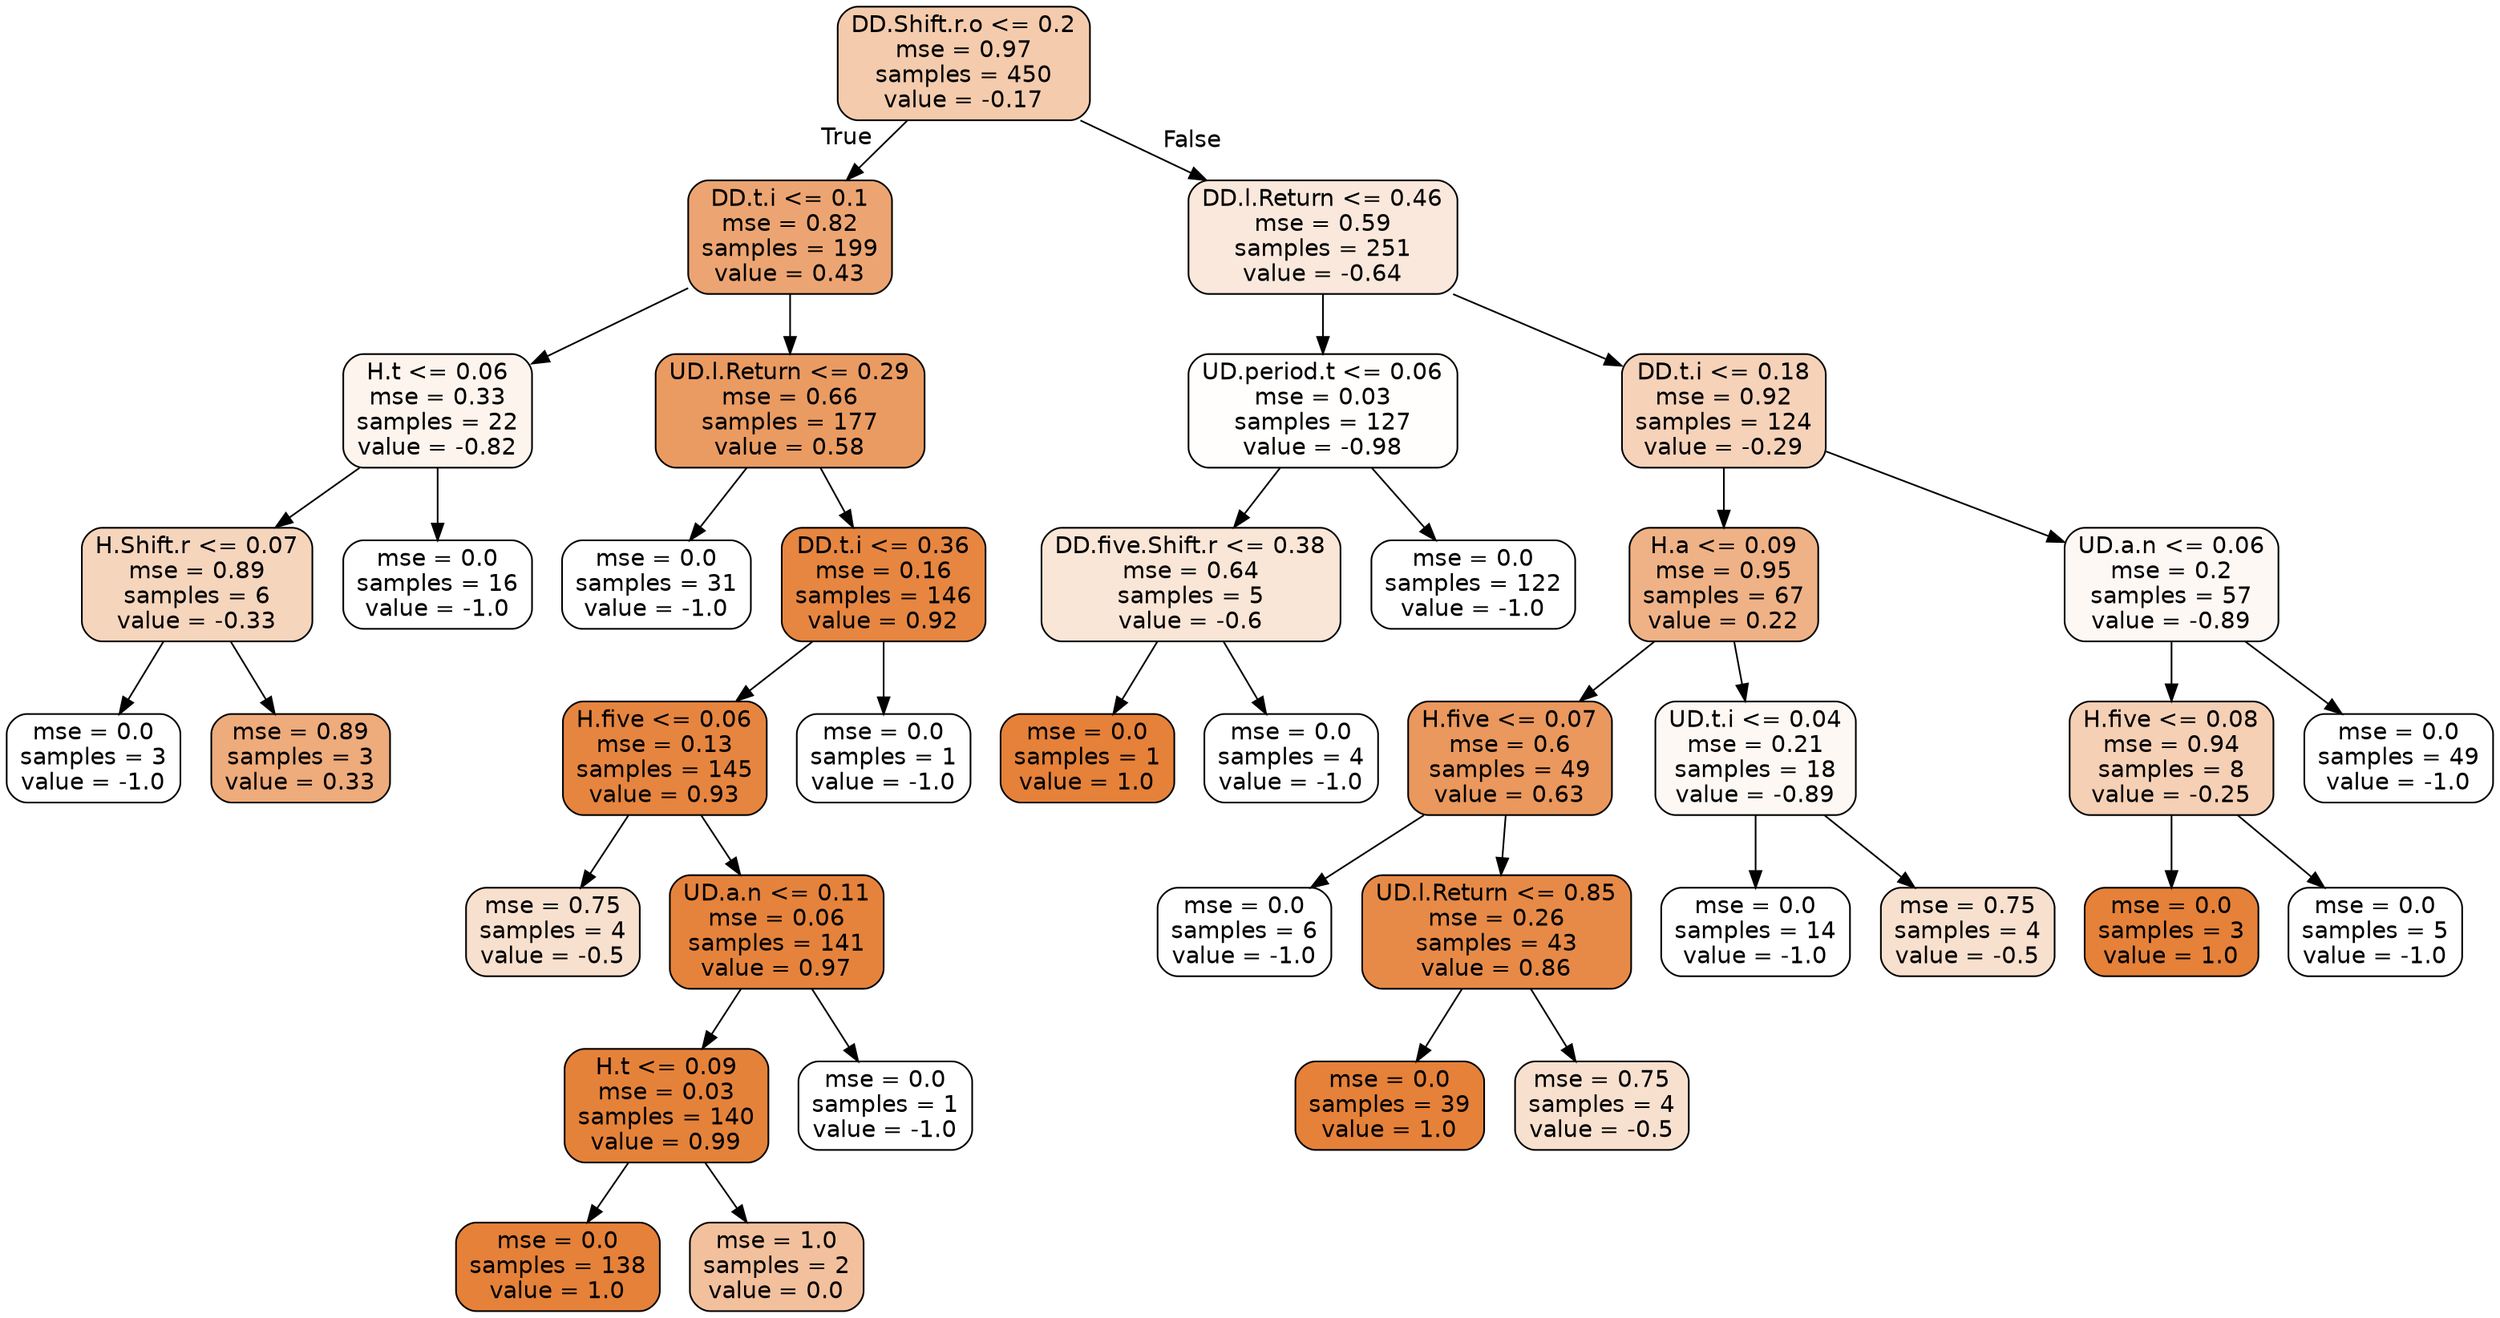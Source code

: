 digraph Tree {
node [shape=box, style="filled, rounded", color="black", fontname=helvetica] ;
edge [fontname=helvetica] ;
0 [label="DD.Shift.r.o <= 0.2\nmse = 0.97\nsamples = 450\nvalue = -0.17", fillcolor="#f4cbad"] ;
1 [label="DD.t.i <= 0.1\nmse = 0.82\nsamples = 199\nvalue = 0.43", fillcolor="#eca572"] ;
0 -> 1 [labeldistance=2.5, labelangle=45, headlabel="True"] ;
2 [label="H.t <= 0.06\nmse = 0.33\nsamples = 22\nvalue = -0.82", fillcolor="#fdf4ed"] ;
1 -> 2 ;
3 [label="H.Shift.r <= 0.07\nmse = 0.89\nsamples = 6\nvalue = -0.33", fillcolor="#f6d5bd"] ;
2 -> 3 ;
4 [label="mse = 0.0\nsamples = 3\nvalue = -1.0", fillcolor="#ffffff"] ;
3 -> 4 ;
5 [label="mse = 0.89\nsamples = 3\nvalue = 0.33", fillcolor="#eeab7b"] ;
3 -> 5 ;
6 [label="mse = 0.0\nsamples = 16\nvalue = -1.0", fillcolor="#ffffff"] ;
2 -> 6 ;
7 [label="UD.l.Return <= 0.29\nmse = 0.66\nsamples = 177\nvalue = 0.58", fillcolor="#ea9b62"] ;
1 -> 7 ;
8 [label="mse = 0.0\nsamples = 31\nvalue = -1.0", fillcolor="#ffffff"] ;
7 -> 8 ;
9 [label="DD.t.i <= 0.36\nmse = 0.16\nsamples = 146\nvalue = 0.92", fillcolor="#e68641"] ;
7 -> 9 ;
10 [label="H.five <= 0.06\nmse = 0.13\nsamples = 145\nvalue = 0.93", fillcolor="#e68540"] ;
9 -> 10 ;
11 [label="mse = 0.75\nsamples = 4\nvalue = -0.5", fillcolor="#f8e0ce"] ;
10 -> 11 ;
12 [label="UD.a.n <= 0.11\nmse = 0.06\nsamples = 141\nvalue = 0.97", fillcolor="#e5833c"] ;
10 -> 12 ;
13 [label="H.t <= 0.09\nmse = 0.03\nsamples = 140\nvalue = 0.99", fillcolor="#e5823a"] ;
12 -> 13 ;
14 [label="mse = 0.0\nsamples = 138\nvalue = 1.0", fillcolor="#e58139"] ;
13 -> 14 ;
15 [label="mse = 1.0\nsamples = 2\nvalue = 0.0", fillcolor="#f2c09c"] ;
13 -> 15 ;
16 [label="mse = 0.0\nsamples = 1\nvalue = -1.0", fillcolor="#ffffff"] ;
12 -> 16 ;
17 [label="mse = 0.0\nsamples = 1\nvalue = -1.0", fillcolor="#ffffff"] ;
9 -> 17 ;
18 [label="DD.l.Return <= 0.46\nmse = 0.59\nsamples = 251\nvalue = -0.64", fillcolor="#fae8dc"] ;
0 -> 18 [labeldistance=2.5, labelangle=-45, headlabel="False"] ;
19 [label="UD.period.t <= 0.06\nmse = 0.03\nsamples = 127\nvalue = -0.98", fillcolor="#fffefd"] ;
18 -> 19 ;
20 [label="DD.five.Shift.r <= 0.38\nmse = 0.64\nsamples = 5\nvalue = -0.6", fillcolor="#fae6d7"] ;
19 -> 20 ;
21 [label="mse = 0.0\nsamples = 1\nvalue = 1.0", fillcolor="#e58139"] ;
20 -> 21 ;
22 [label="mse = 0.0\nsamples = 4\nvalue = -1.0", fillcolor="#ffffff"] ;
20 -> 22 ;
23 [label="mse = 0.0\nsamples = 122\nvalue = -1.0", fillcolor="#ffffff"] ;
19 -> 23 ;
24 [label="DD.t.i <= 0.18\nmse = 0.92\nsamples = 124\nvalue = -0.29", fillcolor="#f6d2b9"] ;
18 -> 24 ;
25 [label="H.a <= 0.09\nmse = 0.95\nsamples = 67\nvalue = 0.22", fillcolor="#efb286"] ;
24 -> 25 ;
26 [label="H.five <= 0.07\nmse = 0.6\nsamples = 49\nvalue = 0.63", fillcolor="#ea985d"] ;
25 -> 26 ;
27 [label="mse = 0.0\nsamples = 6\nvalue = -1.0", fillcolor="#ffffff"] ;
26 -> 27 ;
28 [label="UD.l.Return <= 0.85\nmse = 0.26\nsamples = 43\nvalue = 0.86", fillcolor="#e78a47"] ;
26 -> 28 ;
29 [label="mse = 0.0\nsamples = 39\nvalue = 1.0", fillcolor="#e58139"] ;
28 -> 29 ;
30 [label="mse = 0.75\nsamples = 4\nvalue = -0.5", fillcolor="#f8e0ce"] ;
28 -> 30 ;
31 [label="UD.t.i <= 0.04\nmse = 0.21\nsamples = 18\nvalue = -0.89", fillcolor="#fef8f4"] ;
25 -> 31 ;
32 [label="mse = 0.0\nsamples = 14\nvalue = -1.0", fillcolor="#ffffff"] ;
31 -> 32 ;
33 [label="mse = 0.75\nsamples = 4\nvalue = -0.5", fillcolor="#f8e0ce"] ;
31 -> 33 ;
34 [label="UD.a.n <= 0.06\nmse = 0.2\nsamples = 57\nvalue = -0.89", fillcolor="#fef8f5"] ;
24 -> 34 ;
35 [label="H.five <= 0.08\nmse = 0.94\nsamples = 8\nvalue = -0.25", fillcolor="#f5d0b5"] ;
34 -> 35 ;
36 [label="mse = 0.0\nsamples = 3\nvalue = 1.0", fillcolor="#e58139"] ;
35 -> 36 ;
37 [label="mse = 0.0\nsamples = 5\nvalue = -1.0", fillcolor="#ffffff"] ;
35 -> 37 ;
38 [label="mse = 0.0\nsamples = 49\nvalue = -1.0", fillcolor="#ffffff"] ;
34 -> 38 ;
}